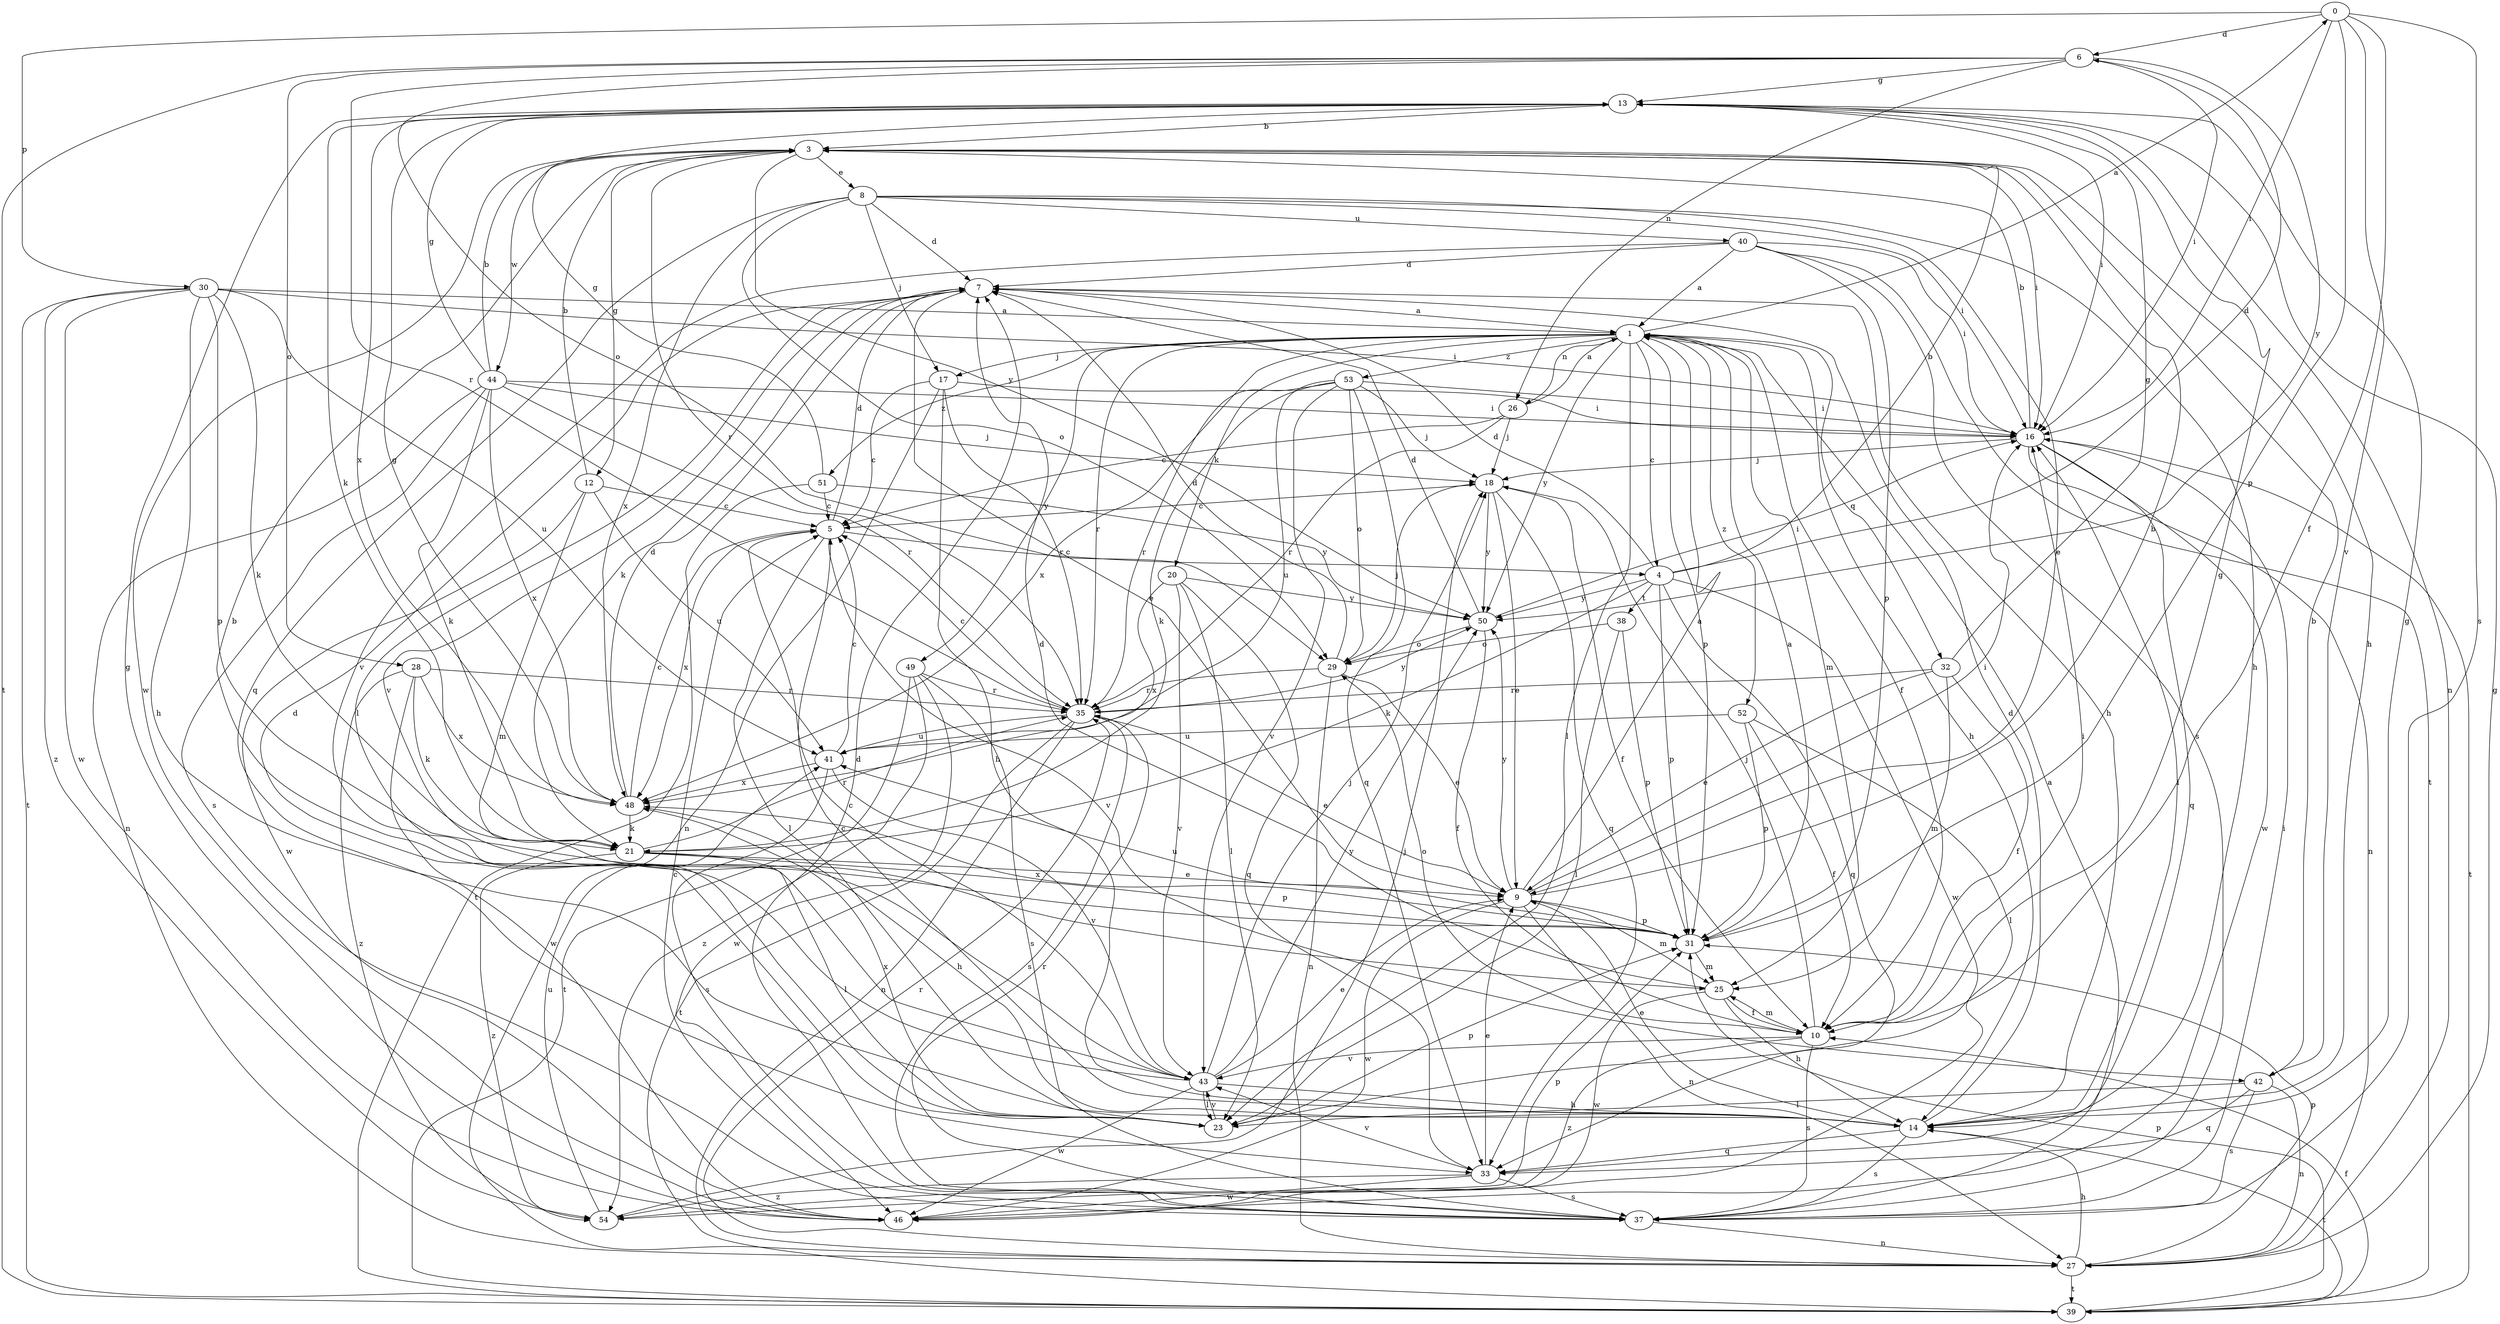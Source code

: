 strict digraph  {
0;
1;
3;
4;
5;
6;
7;
8;
9;
10;
12;
13;
14;
16;
17;
18;
20;
21;
23;
25;
26;
27;
28;
29;
30;
31;
32;
33;
35;
37;
38;
39;
40;
41;
42;
43;
44;
46;
48;
49;
50;
51;
52;
53;
54;
0 -> 6  [label=d];
0 -> 10  [label=f];
0 -> 16  [label=i];
0 -> 30  [label=p];
0 -> 31  [label=p];
0 -> 37  [label=s];
0 -> 42  [label=v];
1 -> 0  [label=a];
1 -> 4  [label=c];
1 -> 10  [label=f];
1 -> 14  [label=h];
1 -> 17  [label=j];
1 -> 20  [label=k];
1 -> 23  [label=l];
1 -> 25  [label=m];
1 -> 26  [label=n];
1 -> 31  [label=p];
1 -> 32  [label=q];
1 -> 35  [label=r];
1 -> 48  [label=x];
1 -> 49  [label=y];
1 -> 50  [label=y];
1 -> 51  [label=z];
1 -> 52  [label=z];
1 -> 53  [label=z];
3 -> 8  [label=e];
3 -> 12  [label=g];
3 -> 14  [label=h];
3 -> 16  [label=i];
3 -> 35  [label=r];
3 -> 44  [label=w];
3 -> 46  [label=w];
3 -> 50  [label=y];
4 -> 3  [label=b];
4 -> 6  [label=d];
4 -> 7  [label=d];
4 -> 21  [label=k];
4 -> 31  [label=p];
4 -> 33  [label=q];
4 -> 38  [label=t];
4 -> 46  [label=w];
4 -> 50  [label=y];
5 -> 4  [label=c];
5 -> 7  [label=d];
5 -> 23  [label=l];
5 -> 42  [label=v];
5 -> 48  [label=x];
6 -> 13  [label=g];
6 -> 16  [label=i];
6 -> 26  [label=n];
6 -> 28  [label=o];
6 -> 29  [label=o];
6 -> 35  [label=r];
6 -> 39  [label=t];
6 -> 50  [label=y];
7 -> 1  [label=a];
7 -> 9  [label=e];
7 -> 14  [label=h];
7 -> 21  [label=k];
7 -> 23  [label=l];
7 -> 43  [label=v];
8 -> 7  [label=d];
8 -> 9  [label=e];
8 -> 14  [label=h];
8 -> 16  [label=i];
8 -> 17  [label=j];
8 -> 29  [label=o];
8 -> 33  [label=q];
8 -> 40  [label=u];
8 -> 48  [label=x];
9 -> 1  [label=a];
9 -> 3  [label=b];
9 -> 16  [label=i];
9 -> 25  [label=m];
9 -> 27  [label=n];
9 -> 31  [label=p];
9 -> 46  [label=w];
9 -> 50  [label=y];
10 -> 13  [label=g];
10 -> 16  [label=i];
10 -> 18  [label=j];
10 -> 25  [label=m];
10 -> 29  [label=o];
10 -> 37  [label=s];
10 -> 43  [label=v];
10 -> 54  [label=z];
12 -> 3  [label=b];
12 -> 5  [label=c];
12 -> 25  [label=m];
12 -> 41  [label=u];
12 -> 46  [label=w];
13 -> 3  [label=b];
13 -> 16  [label=i];
13 -> 21  [label=k];
13 -> 27  [label=n];
13 -> 48  [label=x];
14 -> 5  [label=c];
14 -> 7  [label=d];
14 -> 9  [label=e];
14 -> 13  [label=g];
14 -> 16  [label=i];
14 -> 33  [label=q];
14 -> 37  [label=s];
14 -> 39  [label=t];
16 -> 3  [label=b];
16 -> 18  [label=j];
16 -> 27  [label=n];
16 -> 33  [label=q];
16 -> 39  [label=t];
16 -> 46  [label=w];
17 -> 5  [label=c];
17 -> 14  [label=h];
17 -> 16  [label=i];
17 -> 27  [label=n];
17 -> 35  [label=r];
18 -> 5  [label=c];
18 -> 9  [label=e];
18 -> 10  [label=f];
18 -> 33  [label=q];
18 -> 50  [label=y];
20 -> 23  [label=l];
20 -> 33  [label=q];
20 -> 43  [label=v];
20 -> 48  [label=x];
20 -> 50  [label=y];
21 -> 9  [label=e];
21 -> 23  [label=l];
21 -> 31  [label=p];
21 -> 35  [label=r];
21 -> 54  [label=z];
23 -> 7  [label=d];
23 -> 31  [label=p];
23 -> 43  [label=v];
23 -> 48  [label=x];
25 -> 7  [label=d];
25 -> 10  [label=f];
25 -> 14  [label=h];
25 -> 46  [label=w];
26 -> 1  [label=a];
26 -> 5  [label=c];
26 -> 18  [label=j];
26 -> 35  [label=r];
27 -> 13  [label=g];
27 -> 14  [label=h];
27 -> 31  [label=p];
27 -> 35  [label=r];
27 -> 39  [label=t];
28 -> 21  [label=k];
28 -> 35  [label=r];
28 -> 46  [label=w];
28 -> 48  [label=x];
28 -> 54  [label=z];
29 -> 7  [label=d];
29 -> 9  [label=e];
29 -> 18  [label=j];
29 -> 27  [label=n];
29 -> 35  [label=r];
30 -> 1  [label=a];
30 -> 14  [label=h];
30 -> 16  [label=i];
30 -> 21  [label=k];
30 -> 31  [label=p];
30 -> 39  [label=t];
30 -> 41  [label=u];
30 -> 46  [label=w];
30 -> 54  [label=z];
31 -> 1  [label=a];
31 -> 25  [label=m];
31 -> 41  [label=u];
31 -> 48  [label=x];
32 -> 9  [label=e];
32 -> 10  [label=f];
32 -> 13  [label=g];
32 -> 25  [label=m];
32 -> 35  [label=r];
33 -> 9  [label=e];
33 -> 37  [label=s];
33 -> 43  [label=v];
33 -> 46  [label=w];
33 -> 54  [label=z];
35 -> 5  [label=c];
35 -> 9  [label=e];
35 -> 27  [label=n];
35 -> 37  [label=s];
35 -> 39  [label=t];
35 -> 41  [label=u];
35 -> 50  [label=y];
37 -> 1  [label=a];
37 -> 5  [label=c];
37 -> 7  [label=d];
37 -> 16  [label=i];
37 -> 27  [label=n];
37 -> 35  [label=r];
38 -> 23  [label=l];
38 -> 29  [label=o];
38 -> 31  [label=p];
39 -> 10  [label=f];
39 -> 31  [label=p];
40 -> 1  [label=a];
40 -> 7  [label=d];
40 -> 16  [label=i];
40 -> 31  [label=p];
40 -> 37  [label=s];
40 -> 39  [label=t];
40 -> 43  [label=v];
41 -> 5  [label=c];
41 -> 37  [label=s];
41 -> 43  [label=v];
41 -> 48  [label=x];
42 -> 3  [label=b];
42 -> 23  [label=l];
42 -> 27  [label=n];
42 -> 33  [label=q];
42 -> 37  [label=s];
43 -> 3  [label=b];
43 -> 5  [label=c];
43 -> 9  [label=e];
43 -> 14  [label=h];
43 -> 18  [label=j];
43 -> 23  [label=l];
43 -> 46  [label=w];
43 -> 50  [label=y];
44 -> 3  [label=b];
44 -> 13  [label=g];
44 -> 16  [label=i];
44 -> 18  [label=j];
44 -> 21  [label=k];
44 -> 27  [label=n];
44 -> 35  [label=r];
44 -> 37  [label=s];
44 -> 48  [label=x];
46 -> 13  [label=g];
48 -> 5  [label=c];
48 -> 7  [label=d];
48 -> 13  [label=g];
48 -> 14  [label=h];
48 -> 21  [label=k];
49 -> 35  [label=r];
49 -> 37  [label=s];
49 -> 39  [label=t];
49 -> 46  [label=w];
49 -> 54  [label=z];
50 -> 7  [label=d];
50 -> 10  [label=f];
50 -> 16  [label=i];
50 -> 29  [label=o];
51 -> 5  [label=c];
51 -> 13  [label=g];
51 -> 39  [label=t];
51 -> 50  [label=y];
52 -> 10  [label=f];
52 -> 23  [label=l];
52 -> 31  [label=p];
52 -> 41  [label=u];
53 -> 16  [label=i];
53 -> 18  [label=j];
53 -> 21  [label=k];
53 -> 29  [label=o];
53 -> 33  [label=q];
53 -> 35  [label=r];
53 -> 41  [label=u];
53 -> 43  [label=v];
54 -> 18  [label=j];
54 -> 31  [label=p];
54 -> 41  [label=u];
}
